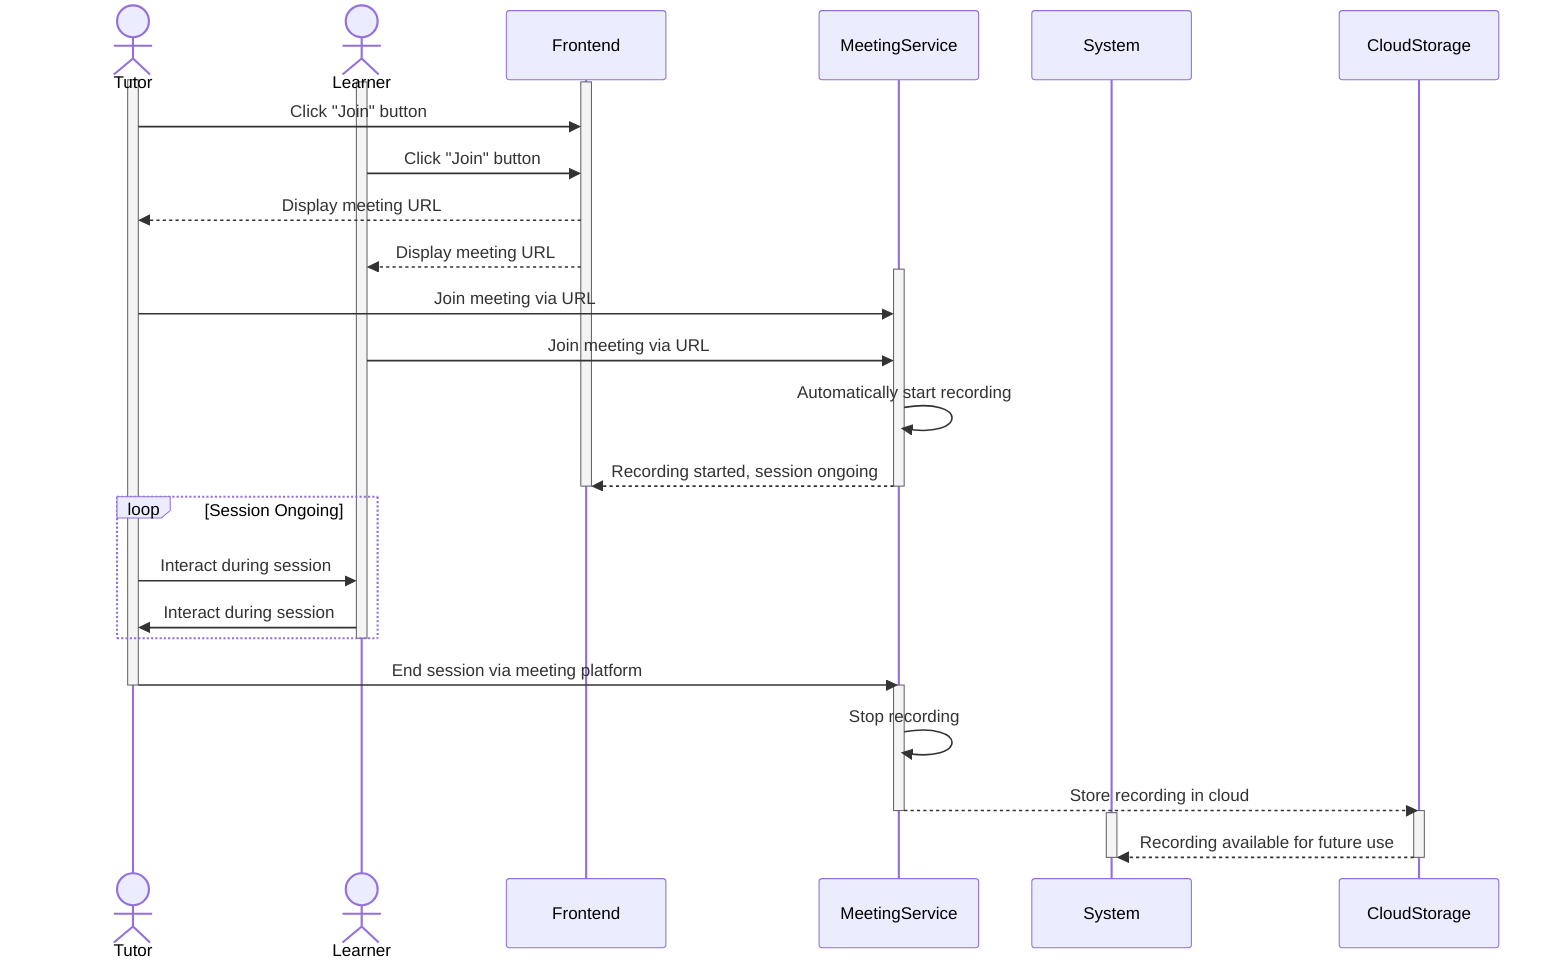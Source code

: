 sequenceDiagram
    actor Tutor
    actor Learner
    participant Frontend
    participant MeetingService
    participant System
    participant CloudStorage

    activate Tutor
    activate Learner
    activate Frontend
    Tutor->>Frontend: Click "Join" button
    Learner->>Frontend: Click "Join" button
    Frontend-->>Tutor: Display meeting URL
    Frontend-->>Learner: Display meeting URL

    activate MeetingService
    Tutor->>MeetingService: Join meeting via URL
    Learner->>MeetingService: Join meeting via URL
    MeetingService->>MeetingService: Automatically start recording
    MeetingService-->>Frontend: Recording started, session ongoing
    deactivate MeetingService
    deactivate Frontend

    loop Session Ongoing
        Tutor->>Learner: Interact during session
        Learner->>Tutor: Interact during session
    end
    deactivate Learner

    Tutor->>MeetingService: End session via meeting platform
    deactivate Tutor
    activate MeetingService
    MeetingService->>MeetingService: Stop recording
    MeetingService-->>CloudStorage: Store recording in cloud
    deactivate MeetingService

    activate CloudStorage
    activate System
    CloudStorage-->>System: Recording available for future use
    deactivate System
    deactivate CloudStorage